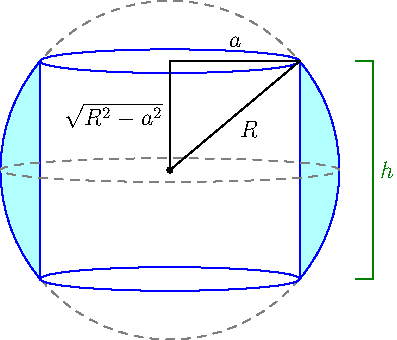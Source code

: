 size(7cm);
pair O = (0,0);

draw(unitcircle, grey+dashed);
pair A = dir(40);
pair B = conj(A);
pair C = -A;
pair D = -B;
filldraw(A..dir(0)..B--cycle, opacity(0.3)+cyan, blue);
filldraw(C..dir(180)..D--cycle, opacity(0.3)+cyan, blue);
real k = 0.07;
pair E = (0, A.y);
draw(ellipse(E,A.x,k), blue);
draw(ellipse(-E,A.x,k), blue);
draw(ellipse((0,0),1,k), grey+dashed);

dot(O);
draw(O--A--E--cycle);
label("$R$", A/2, dir(-45));
label("$a$", midpoint(E--A), 2*dir(90));
label("$\sqrt{R^2-a^2}$", E/2, dir(180));
draw("$h$", (1.1,A.y)--(1.2,A.y)--(1.2,-A.y)--(1.1,-A.y), dir(0), deepgreen);
